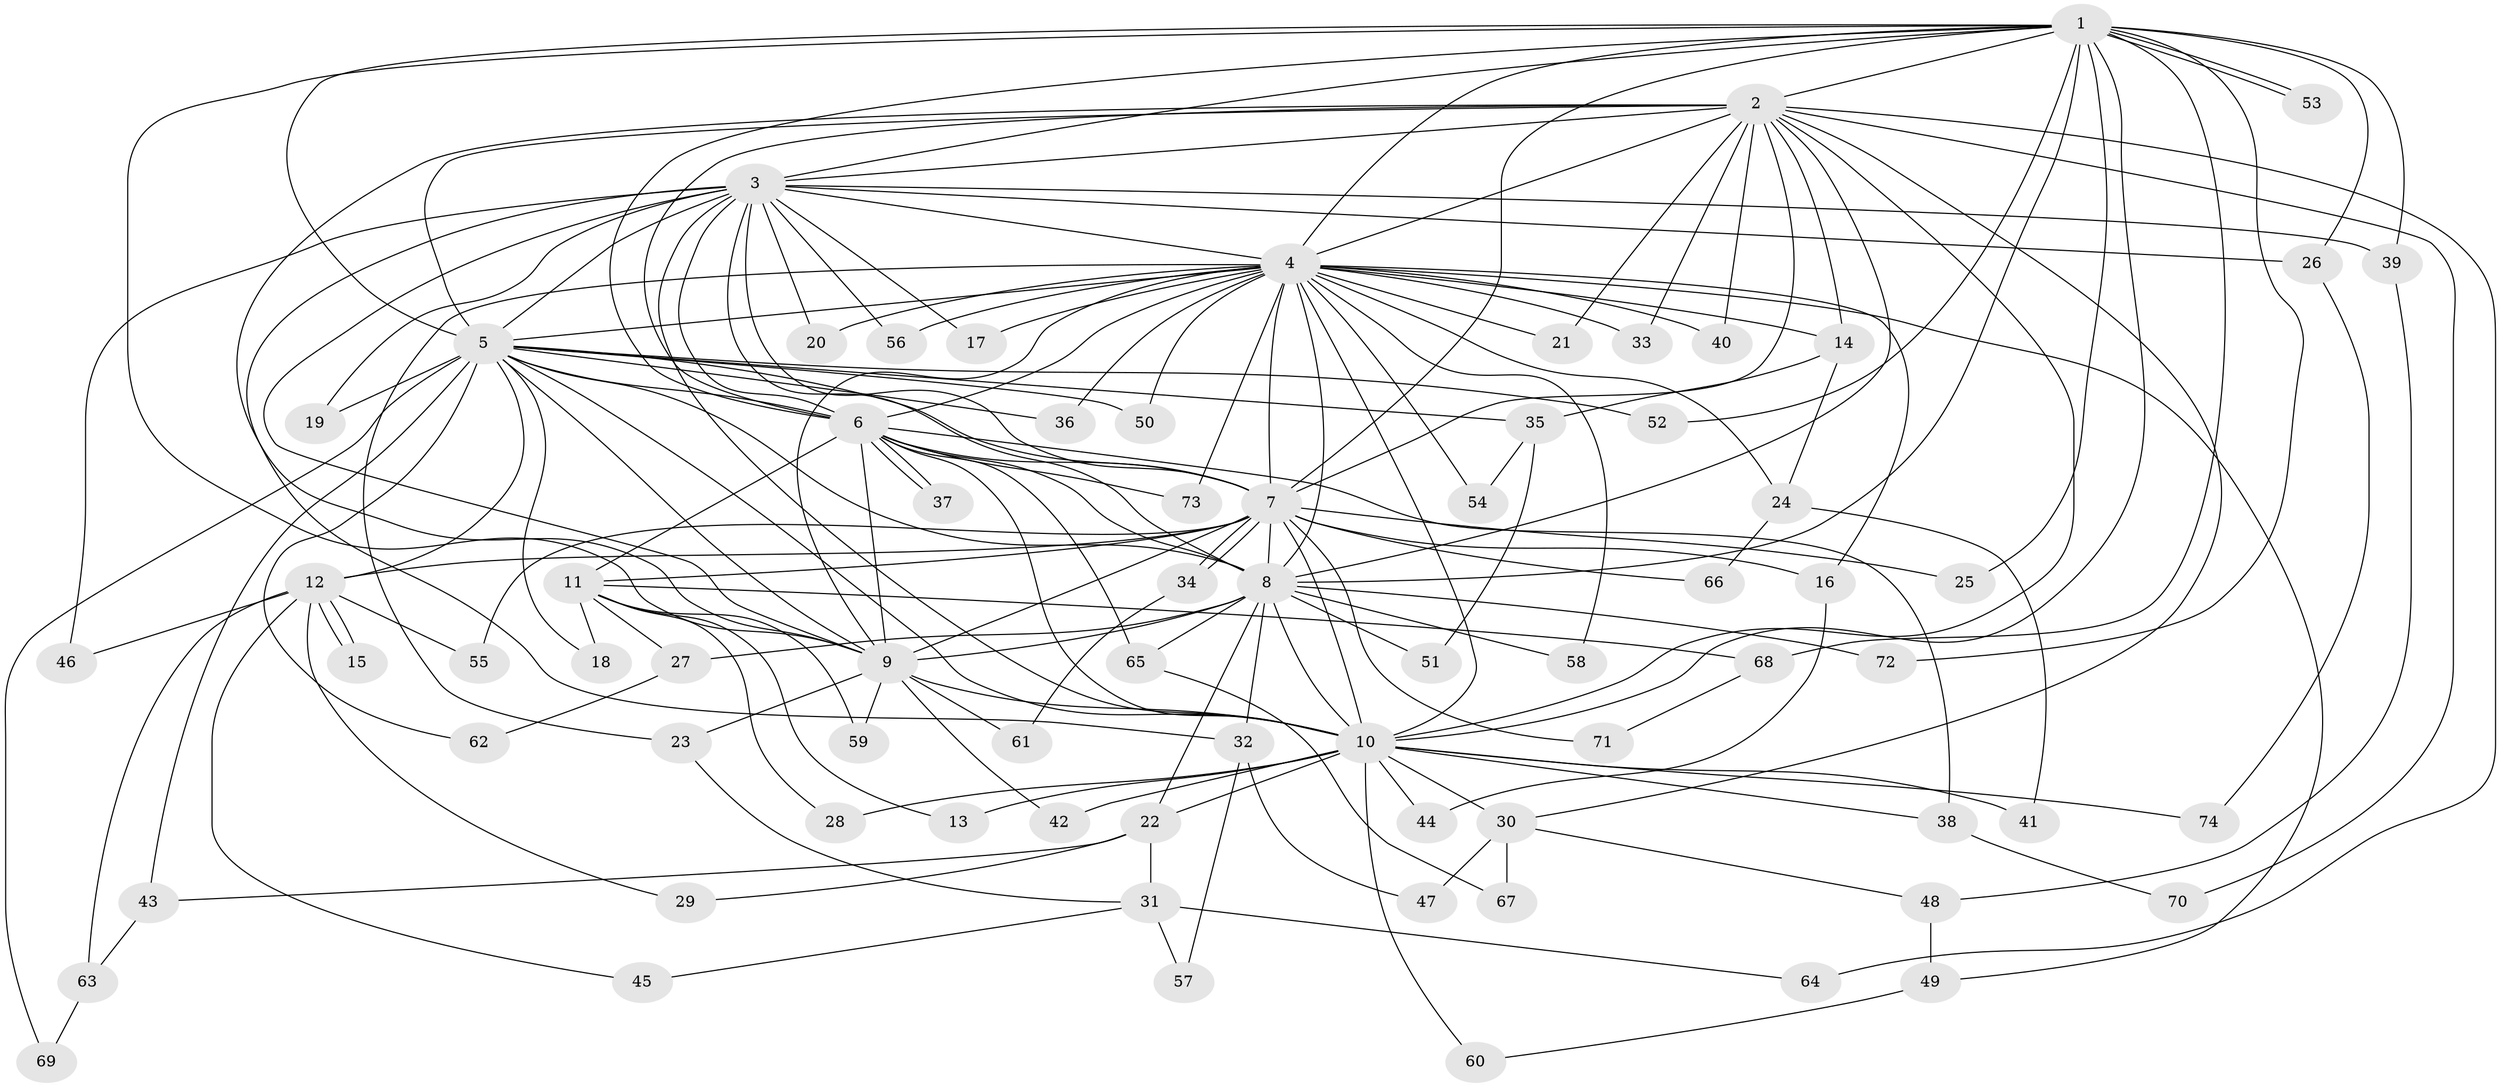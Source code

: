 // coarse degree distribution, {12: 0.06666666666666667, 11: 0.08888888888888889, 15: 0.022222222222222223, 14: 0.022222222222222223, 18: 0.022222222222222223, 8: 0.022222222222222223, 2: 0.4444444444444444, 1: 0.06666666666666667, 3: 0.15555555555555556, 6: 0.022222222222222223, 5: 0.022222222222222223, 4: 0.044444444444444446}
// Generated by graph-tools (version 1.1) at 2025/49/03/04/25 22:49:21]
// undirected, 74 vertices, 173 edges
graph export_dot {
  node [color=gray90,style=filled];
  1;
  2;
  3;
  4;
  5;
  6;
  7;
  8;
  9;
  10;
  11;
  12;
  13;
  14;
  15;
  16;
  17;
  18;
  19;
  20;
  21;
  22;
  23;
  24;
  25;
  26;
  27;
  28;
  29;
  30;
  31;
  32;
  33;
  34;
  35;
  36;
  37;
  38;
  39;
  40;
  41;
  42;
  43;
  44;
  45;
  46;
  47;
  48;
  49;
  50;
  51;
  52;
  53;
  54;
  55;
  56;
  57;
  58;
  59;
  60;
  61;
  62;
  63;
  64;
  65;
  66;
  67;
  68;
  69;
  70;
  71;
  72;
  73;
  74;
  1 -- 2;
  1 -- 3;
  1 -- 4;
  1 -- 5;
  1 -- 6;
  1 -- 7;
  1 -- 8;
  1 -- 9;
  1 -- 10;
  1 -- 25;
  1 -- 26;
  1 -- 39;
  1 -- 52;
  1 -- 53;
  1 -- 53;
  1 -- 68;
  1 -- 72;
  2 -- 3;
  2 -- 4;
  2 -- 5;
  2 -- 6;
  2 -- 7;
  2 -- 8;
  2 -- 9;
  2 -- 10;
  2 -- 14;
  2 -- 21;
  2 -- 30;
  2 -- 33;
  2 -- 40;
  2 -- 64;
  2 -- 70;
  3 -- 4;
  3 -- 5;
  3 -- 6;
  3 -- 7;
  3 -- 8;
  3 -- 9;
  3 -- 10;
  3 -- 17;
  3 -- 19;
  3 -- 20;
  3 -- 26;
  3 -- 32;
  3 -- 39;
  3 -- 46;
  3 -- 56;
  4 -- 5;
  4 -- 6;
  4 -- 7;
  4 -- 8;
  4 -- 9;
  4 -- 10;
  4 -- 14;
  4 -- 16;
  4 -- 17;
  4 -- 20;
  4 -- 21;
  4 -- 23;
  4 -- 24;
  4 -- 33;
  4 -- 36;
  4 -- 40;
  4 -- 49;
  4 -- 50;
  4 -- 54;
  4 -- 56;
  4 -- 58;
  4 -- 73;
  5 -- 6;
  5 -- 7;
  5 -- 8;
  5 -- 9;
  5 -- 10;
  5 -- 12;
  5 -- 18;
  5 -- 19;
  5 -- 35;
  5 -- 36;
  5 -- 43;
  5 -- 50;
  5 -- 52;
  5 -- 62;
  5 -- 69;
  6 -- 7;
  6 -- 8;
  6 -- 9;
  6 -- 10;
  6 -- 11;
  6 -- 37;
  6 -- 37;
  6 -- 38;
  6 -- 65;
  6 -- 73;
  7 -- 8;
  7 -- 9;
  7 -- 10;
  7 -- 11;
  7 -- 12;
  7 -- 16;
  7 -- 25;
  7 -- 34;
  7 -- 34;
  7 -- 55;
  7 -- 66;
  7 -- 71;
  8 -- 9;
  8 -- 10;
  8 -- 22;
  8 -- 27;
  8 -- 32;
  8 -- 51;
  8 -- 58;
  8 -- 65;
  8 -- 72;
  9 -- 10;
  9 -- 23;
  9 -- 42;
  9 -- 59;
  9 -- 61;
  10 -- 13;
  10 -- 22;
  10 -- 28;
  10 -- 30;
  10 -- 38;
  10 -- 41;
  10 -- 42;
  10 -- 44;
  10 -- 60;
  10 -- 74;
  11 -- 13;
  11 -- 18;
  11 -- 27;
  11 -- 28;
  11 -- 59;
  11 -- 68;
  12 -- 15;
  12 -- 15;
  12 -- 29;
  12 -- 45;
  12 -- 46;
  12 -- 55;
  12 -- 63;
  14 -- 24;
  14 -- 35;
  16 -- 44;
  22 -- 29;
  22 -- 31;
  22 -- 43;
  23 -- 31;
  24 -- 41;
  24 -- 66;
  26 -- 74;
  27 -- 62;
  30 -- 47;
  30 -- 48;
  30 -- 67;
  31 -- 45;
  31 -- 57;
  31 -- 64;
  32 -- 47;
  32 -- 57;
  34 -- 61;
  35 -- 51;
  35 -- 54;
  38 -- 70;
  39 -- 48;
  43 -- 63;
  48 -- 49;
  49 -- 60;
  63 -- 69;
  65 -- 67;
  68 -- 71;
}
